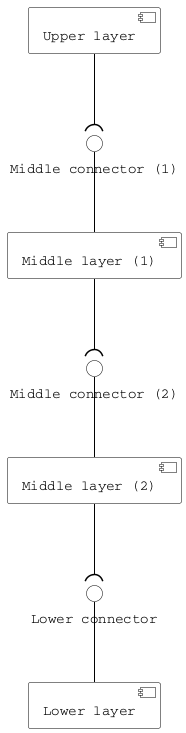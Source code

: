 @startuml

skinparam component {
    FontName Courier
    ArrowColor black
    BorderColor black
    BackgroundColor white
}

skinparam interface {
    FontName Courier
    BorderColor black
    BackgroundColor white
}

[Upper layer] as ul
[Middle layer (1)] as ml1
[Middle layer (2)] as ml2
[Lower layer] as ll

() "Middle connector (1)" as mc1
() "Middle connector (2)" as mc2
() "Lower connector" as lc

ml1 -up- mc1
ml2 -up- mc2
ll -up- lc

ul --( mc1
ml1 --( mc2
ml2 --( lc

@enduml